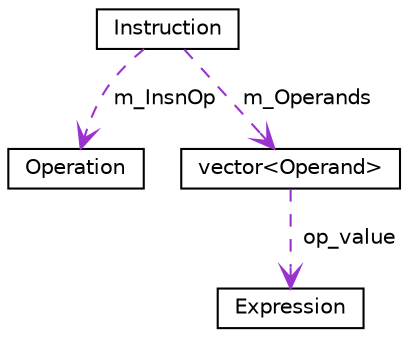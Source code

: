 digraph G
{
  edge [fontname="Helvetica",fontsize=10,labelfontname="Helvetica",labelfontsize=10, color="darkorchid3",style="dashed",arrowhead="open"];
  node [fontname="Helvetica",fontsize=10,shape=record,height=0.2,width=0.4,color="black"];
  Instruction [URL="classDyninst_1_1Instruction_1_1Instruction.html"];
  Instruction -> Operation [label=" m_InsnOp"];
  Operation [URL="classDyninst_1_1Instruction_1_1Operation.html"];
  Operands [label="vector\<Operand\>",URL="classDyninst_1_1Instruction_1_1Operand.html"];
  Instruction ->  Operands[label=" m_Operands"];
  Expression [URL="classDyninst_1_1Instruction_1_1Expression.html"];
  Operands -> Expression [label="  op_value"];
}
